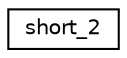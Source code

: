 digraph "Graphical Class Hierarchy"
{
  edge [fontname="Helvetica",fontsize="10",labelfontname="Helvetica",labelfontsize="10"];
  node [fontname="Helvetica",fontsize="10",shape=record];
  rankdir="LR";
  Node1 [label="short_2",height=0.2,width=0.4,color="black", fillcolor="white", style="filled",URL="$classshort__2.html"];
}
